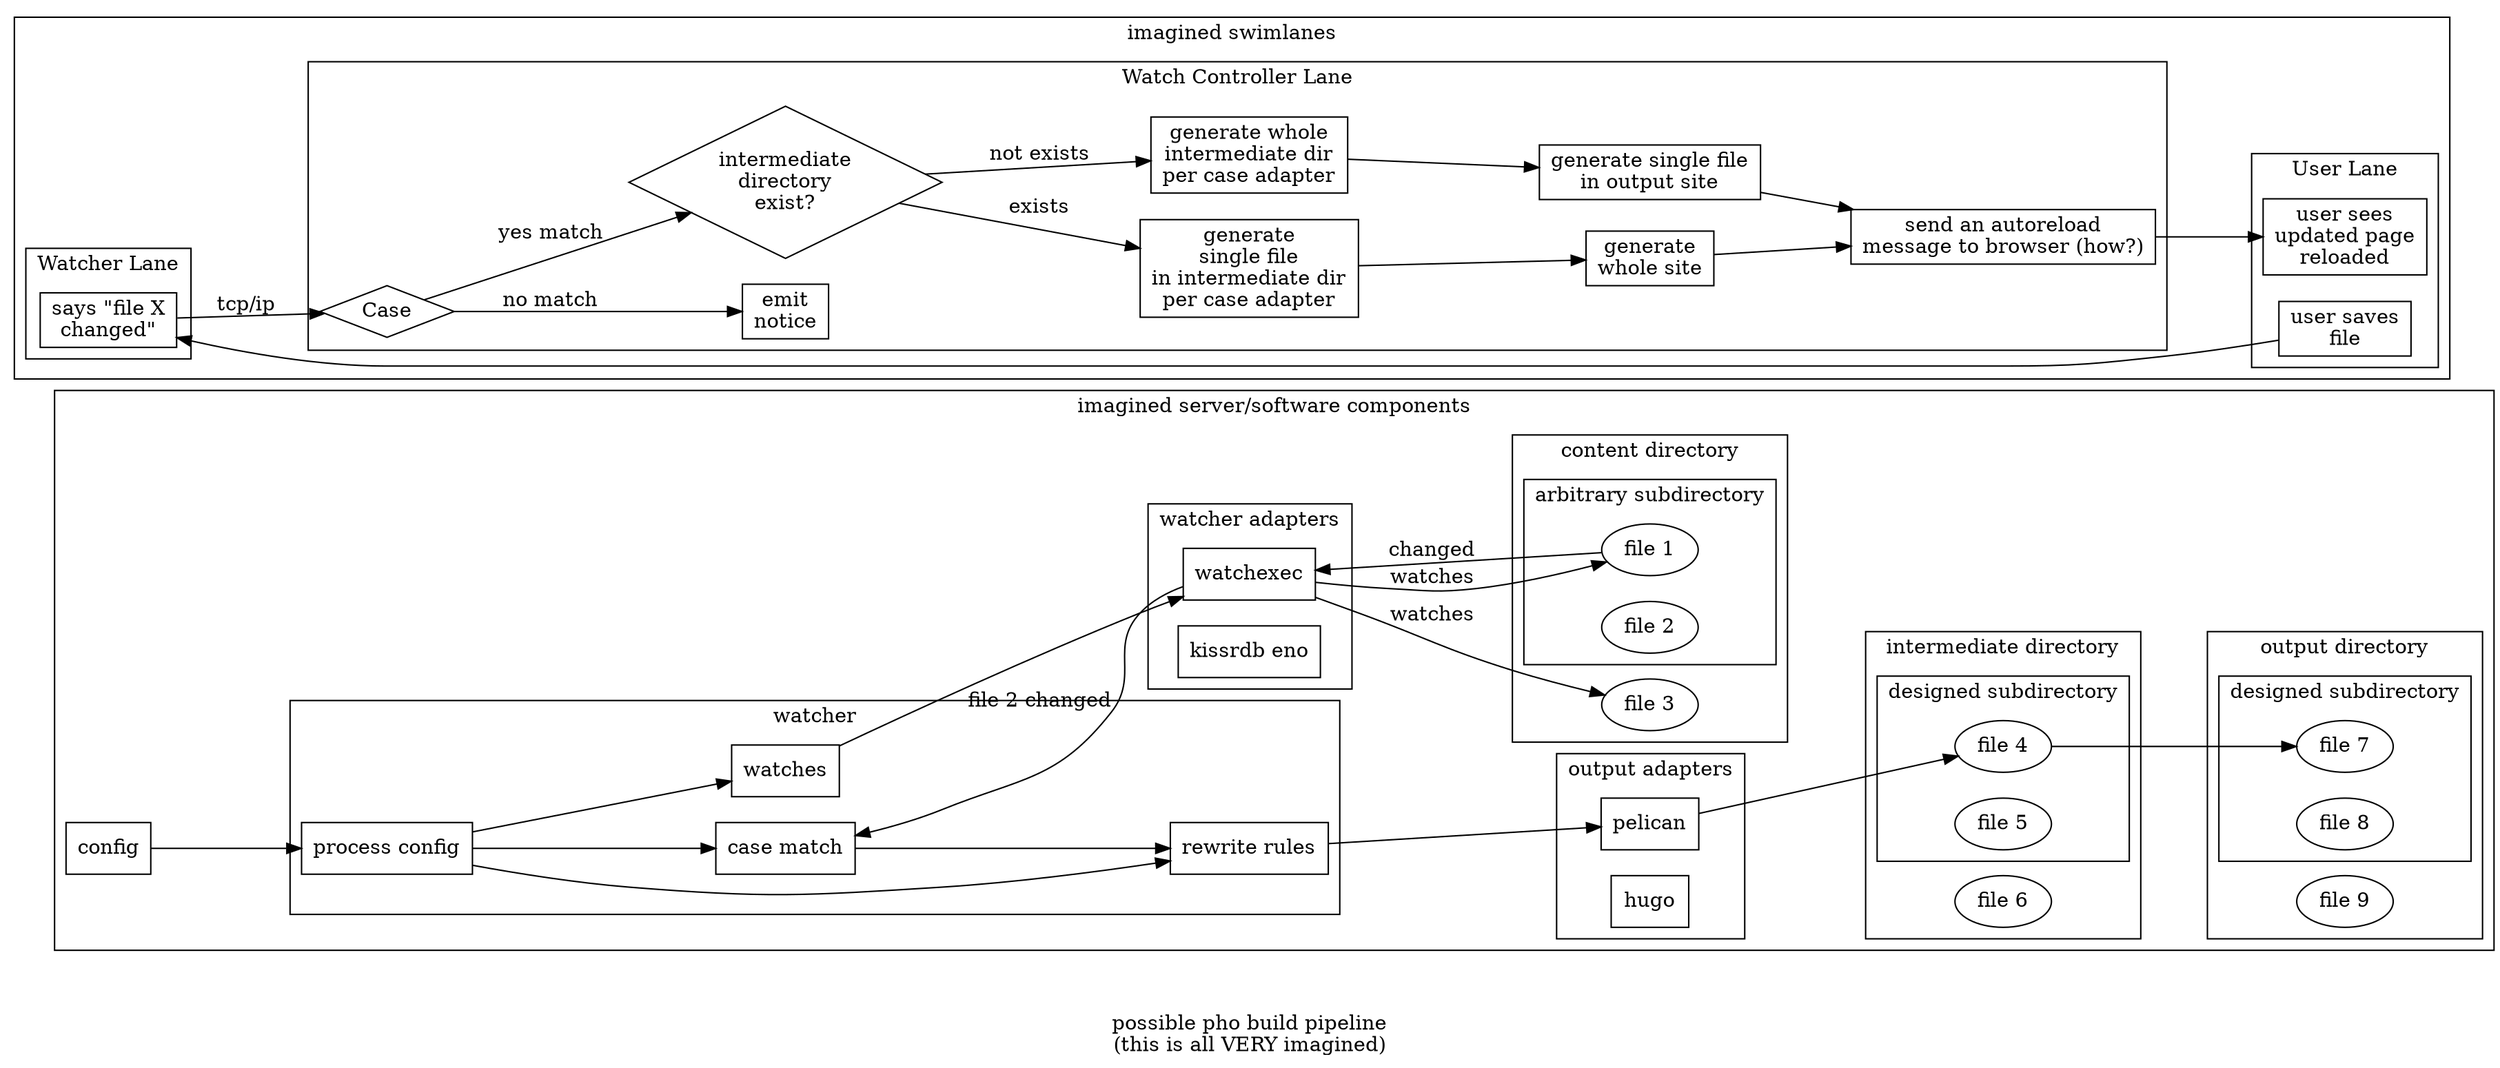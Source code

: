 digraph g {
label="\n
possible pho build pipeline
(this is all VERY imagined)"

rankdir=LR

subgraph cluster0 {
label="imagined server/software components"

subgraph cluster1 {
  label="content directory"

  file3[label="file 3"]

  subgraph cluster2 {
    label="arbitrary subdirectory"
    file1[label="file 1"]
    file2[label="file 2"]
  }
}

subgraph cluster3 {
  label="output directory"

  file9[label="file 9"]

  subgraph cluster4 {
    label="designed subdirectory"
    file7[label="file 7"]
    file8[label="file 8"]
  }
}

subgraph cluster5 {
  label="watcher"
  node[shape=rect]
  watcher_main[label="process config"]
  watches
  case_match[label="case match"]
  rewrite_rules[label="rewrite rules"]
}

subgraph cluster6 {
  label="output adapters"
  node[shape=rect]
  pelican
  hugo
}

subgraph cluster7 {
  label="watcher adapters"
  node[shape=rect]
  watchexec
  kissrdb_eno[label="kissrdb eno"]
}

subgraph cluster8 {
  label="intermediate directory"

  file6[label="file 6"]

  subgraph cluster9 {
    label="designed subdirectory"
    file4[label="file 4"]
    file5[label="file 5"]
  }
}

config[label="config" shape=rect]

}

subgraph cluster10 {
  label="imagined swimlanes"
  node[shape=rect]

  subgraph cluster10_A {
    label="User Lane"
    event0500[label="user saves\nfile"]
    event0600[label="user sees\nupdated page\nreloaded"]
  }

  subgraph cluster10_B {
    label="Watcher Lane"
    event1500[label="says \"file X\nchanged\""]
  }

  subgraph cluster10_C {
    label="Watch Controller Lane"
    event2500[label="Case", shape=diamond]
    event2505[label="emit\nnotice"]
    event2550[label="intermediate\ndirectory\nexist?" shape=diamond]
    event2555[label="generate whole\nintermediate dir\nper case adapter"]
    event2600[label="generate\nsingle file\nin intermediate dir\nper case adapter"]
    event2605[label="generate single file\nin output site"]
    event2650[label="generate\nwhole site"]
    event2700[label="send an autoreload\nmessage to browser (how?)"]

    event2500->event2505[label="no match"]
    event2500->event2550[label="yes match"]

    event2550->event2555[label="not exists"]
    event2550->event2600[label="exists"]

    event2555->event2605
    event2600->event2650

    event2605->event2700
    event2650->event2700
  }

  event0500->event1500
  event1500->event2500[label="tcp/ip"]

  event2700->event0600
}

config->watcher_main
watcher_main->watches
watcher_main->case_match
watcher_main->rewrite_rules
rewrite_rules->pelican
pelican->file4
file4->file7

watches->watchexec
watchexec->file3[label="watches"]
watchexec->file1[label="watches"]
file1->watchexec[label="changed"]
watchexec->case_match[label="file 2 changed"]
case_match->rewrite_rules

}
/*
  - #born
*/
